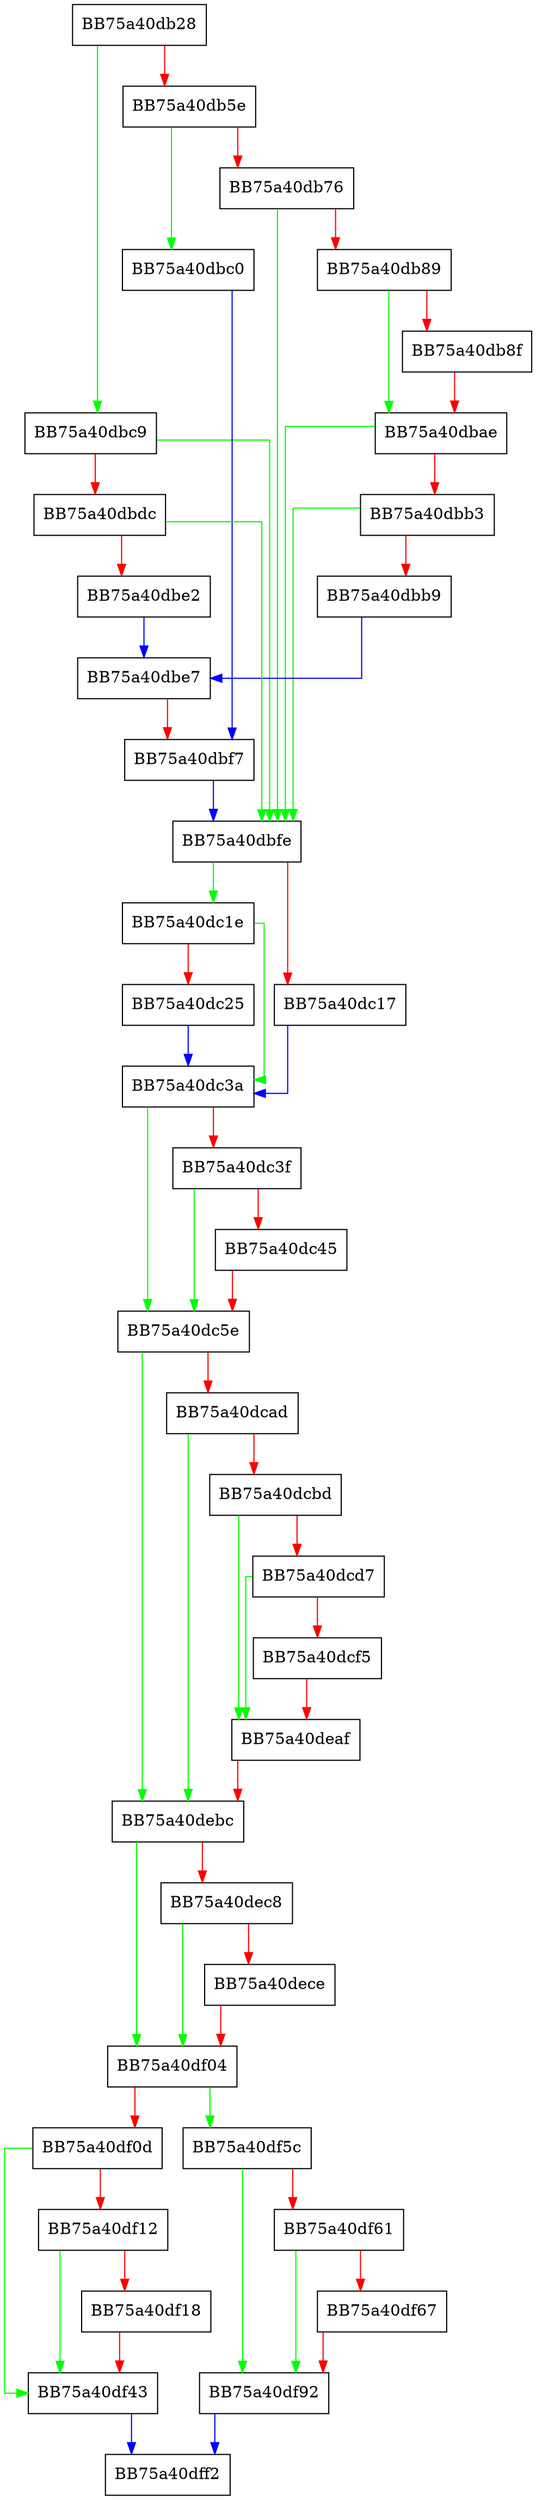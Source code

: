 digraph IsSupportedCPU {
  node [shape="box"];
  graph [splines=ortho];
  BB75a40db28 -> BB75a40dbc9 [color="green"];
  BB75a40db28 -> BB75a40db5e [color="red"];
  BB75a40db5e -> BB75a40dbc0 [color="green"];
  BB75a40db5e -> BB75a40db76 [color="red"];
  BB75a40db76 -> BB75a40dbfe [color="green"];
  BB75a40db76 -> BB75a40db89 [color="red"];
  BB75a40db89 -> BB75a40dbae [color="green"];
  BB75a40db89 -> BB75a40db8f [color="red"];
  BB75a40db8f -> BB75a40dbae [color="red"];
  BB75a40dbae -> BB75a40dbfe [color="green"];
  BB75a40dbae -> BB75a40dbb3 [color="red"];
  BB75a40dbb3 -> BB75a40dbfe [color="green"];
  BB75a40dbb3 -> BB75a40dbb9 [color="red"];
  BB75a40dbb9 -> BB75a40dbe7 [color="blue"];
  BB75a40dbc0 -> BB75a40dbf7 [color="blue"];
  BB75a40dbc9 -> BB75a40dbfe [color="green"];
  BB75a40dbc9 -> BB75a40dbdc [color="red"];
  BB75a40dbdc -> BB75a40dbfe [color="green"];
  BB75a40dbdc -> BB75a40dbe2 [color="red"];
  BB75a40dbe2 -> BB75a40dbe7 [color="blue"];
  BB75a40dbe7 -> BB75a40dbf7 [color="red"];
  BB75a40dbf7 -> BB75a40dbfe [color="blue"];
  BB75a40dbfe -> BB75a40dc1e [color="green"];
  BB75a40dbfe -> BB75a40dc17 [color="red"];
  BB75a40dc17 -> BB75a40dc3a [color="blue"];
  BB75a40dc1e -> BB75a40dc3a [color="green"];
  BB75a40dc1e -> BB75a40dc25 [color="red"];
  BB75a40dc25 -> BB75a40dc3a [color="blue"];
  BB75a40dc3a -> BB75a40dc5e [color="green"];
  BB75a40dc3a -> BB75a40dc3f [color="red"];
  BB75a40dc3f -> BB75a40dc5e [color="green"];
  BB75a40dc3f -> BB75a40dc45 [color="red"];
  BB75a40dc45 -> BB75a40dc5e [color="red"];
  BB75a40dc5e -> BB75a40debc [color="green"];
  BB75a40dc5e -> BB75a40dcad [color="red"];
  BB75a40dcad -> BB75a40debc [color="green"];
  BB75a40dcad -> BB75a40dcbd [color="red"];
  BB75a40dcbd -> BB75a40deaf [color="green"];
  BB75a40dcbd -> BB75a40dcd7 [color="red"];
  BB75a40dcd7 -> BB75a40deaf [color="green"];
  BB75a40dcd7 -> BB75a40dcf5 [color="red"];
  BB75a40dcf5 -> BB75a40deaf [color="red"];
  BB75a40deaf -> BB75a40debc [color="red"];
  BB75a40debc -> BB75a40df04 [color="green"];
  BB75a40debc -> BB75a40dec8 [color="red"];
  BB75a40dec8 -> BB75a40df04 [color="green"];
  BB75a40dec8 -> BB75a40dece [color="red"];
  BB75a40dece -> BB75a40df04 [color="red"];
  BB75a40df04 -> BB75a40df5c [color="green"];
  BB75a40df04 -> BB75a40df0d [color="red"];
  BB75a40df0d -> BB75a40df43 [color="green"];
  BB75a40df0d -> BB75a40df12 [color="red"];
  BB75a40df12 -> BB75a40df43 [color="green"];
  BB75a40df12 -> BB75a40df18 [color="red"];
  BB75a40df18 -> BB75a40df43 [color="red"];
  BB75a40df43 -> BB75a40dff2 [color="blue"];
  BB75a40df5c -> BB75a40df92 [color="green"];
  BB75a40df5c -> BB75a40df61 [color="red"];
  BB75a40df61 -> BB75a40df92 [color="green"];
  BB75a40df61 -> BB75a40df67 [color="red"];
  BB75a40df67 -> BB75a40df92 [color="red"];
  BB75a40df92 -> BB75a40dff2 [color="blue"];
}